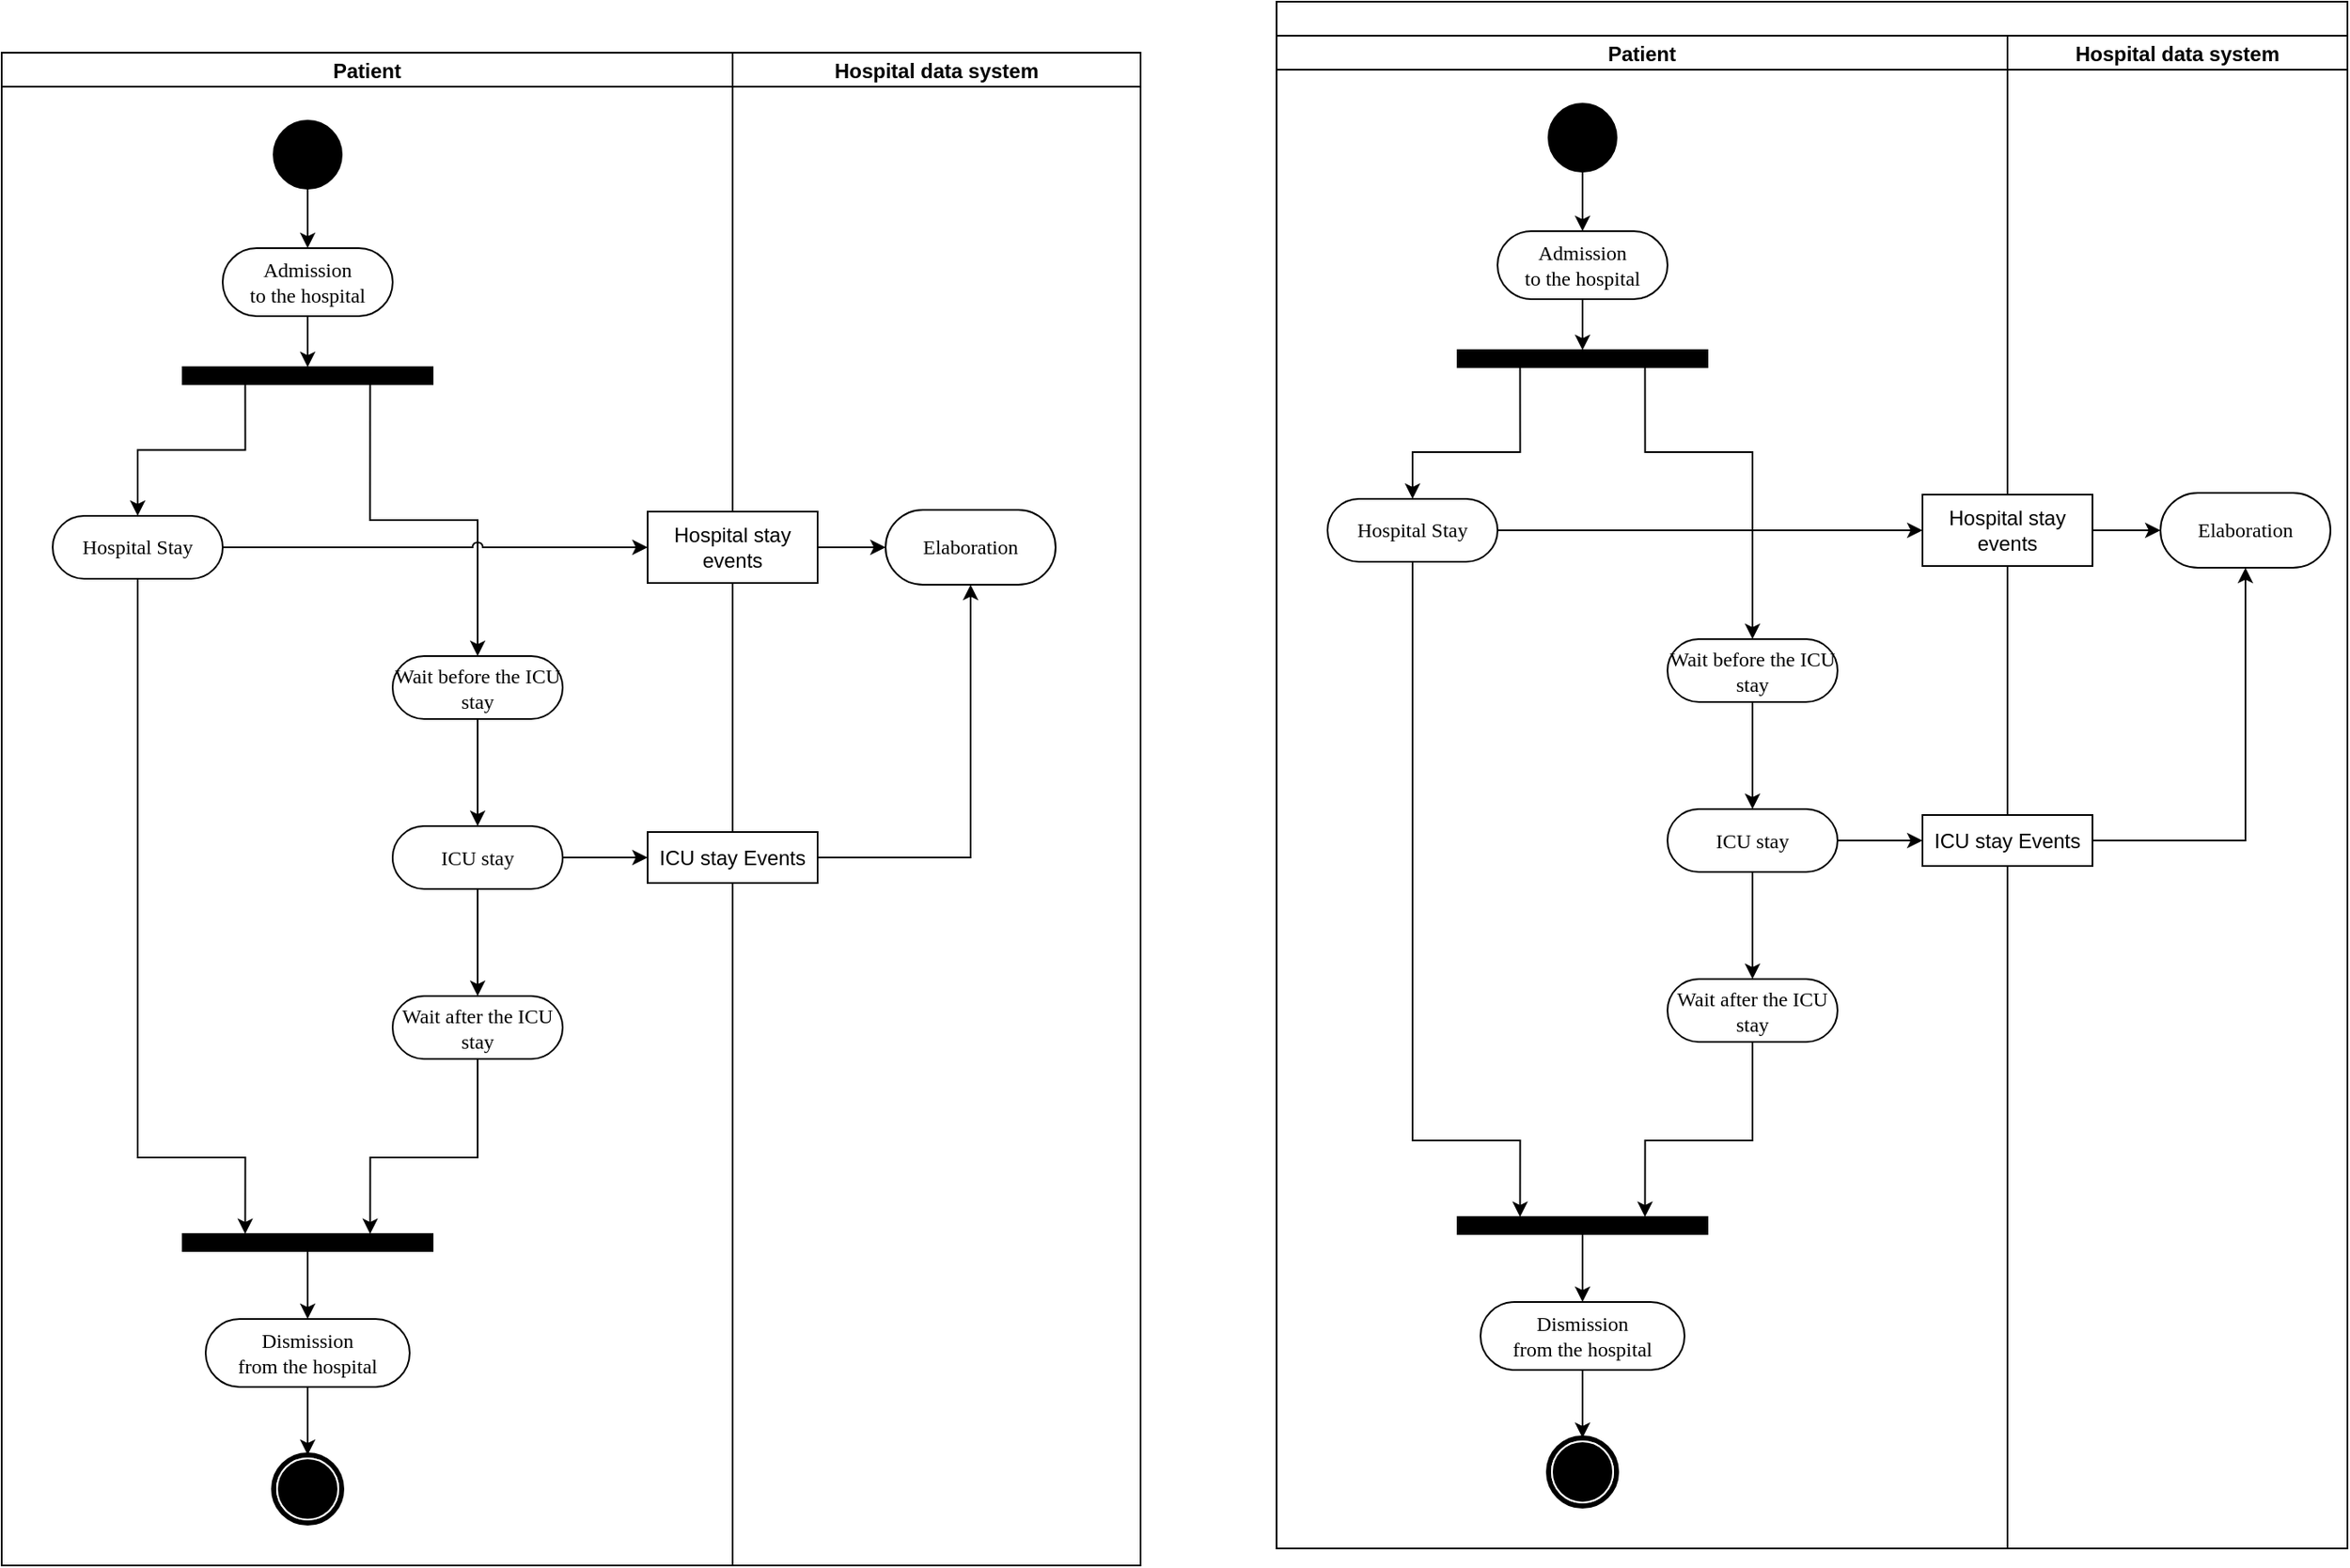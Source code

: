<mxfile version="20.3.7" type="device"><diagram name="Page-1" id="0783ab3e-0a74-02c8-0abd-f7b4e66b4bec"><mxGraphModel dx="1970" dy="1228" grid="1" gridSize="10" guides="1" tooltips="1" connect="1" arrows="1" fold="1" page="1" pageScale="1" pageWidth="850" pageHeight="1100" background="none" math="0" shadow="0"><root><mxCell id="0"/><mxCell id="1" parent="0"/><mxCell id="09W5mlIjO6XBk9wIHdSc-83" value="Patient" style="swimlane;startSize=20;" vertex="1" parent="1"><mxGeometry x="180" y="70" width="430" height="890" as="geometry"/></mxCell><mxCell id="09W5mlIjO6XBk9wIHdSc-84" value="Hospital Stay" style="rounded=1;whiteSpace=wrap;html=1;shadow=0;comic=0;labelBackgroundColor=none;strokeWidth=1;fontFamily=Verdana;fontSize=12;align=center;arcSize=50;" vertex="1" parent="09W5mlIjO6XBk9wIHdSc-83"><mxGeometry x="30" y="272.5" width="100" height="37" as="geometry"/></mxCell><mxCell id="09W5mlIjO6XBk9wIHdSc-85" value="Wait before the ICU stay" style="rounded=1;whiteSpace=wrap;html=1;shadow=0;comic=0;labelBackgroundColor=none;strokeWidth=1;fontFamily=Verdana;fontSize=12;align=center;arcSize=50;" vertex="1" parent="09W5mlIjO6XBk9wIHdSc-83"><mxGeometry x="230" y="355" width="100" height="37" as="geometry"/></mxCell><mxCell id="09W5mlIjO6XBk9wIHdSc-86" value="ICU stay" style="rounded=1;whiteSpace=wrap;html=1;shadow=0;comic=0;labelBackgroundColor=none;strokeWidth=1;fontFamily=Verdana;fontSize=12;align=center;arcSize=50;" vertex="1" parent="09W5mlIjO6XBk9wIHdSc-83"><mxGeometry x="230" y="455" width="100" height="37" as="geometry"/></mxCell><mxCell id="09W5mlIjO6XBk9wIHdSc-87" style="edgeStyle=orthogonalEdgeStyle;rounded=0;orthogonalLoop=1;jettySize=auto;html=1;" edge="1" parent="09W5mlIjO6XBk9wIHdSc-83" source="09W5mlIjO6XBk9wIHdSc-85" target="09W5mlIjO6XBk9wIHdSc-86"><mxGeometry relative="1" as="geometry"/></mxCell><mxCell id="09W5mlIjO6XBk9wIHdSc-88" value="Wait after the ICU stay" style="rounded=1;whiteSpace=wrap;html=1;shadow=0;comic=0;labelBackgroundColor=none;strokeWidth=1;fontFamily=Verdana;fontSize=12;align=center;arcSize=50;" vertex="1" parent="09W5mlIjO6XBk9wIHdSc-83"><mxGeometry x="230" y="555" width="100" height="37" as="geometry"/></mxCell><mxCell id="09W5mlIjO6XBk9wIHdSc-89" style="edgeStyle=orthogonalEdgeStyle;rounded=0;orthogonalLoop=1;jettySize=auto;html=1;" edge="1" parent="09W5mlIjO6XBk9wIHdSc-83" source="09W5mlIjO6XBk9wIHdSc-86" target="09W5mlIjO6XBk9wIHdSc-88"><mxGeometry relative="1" as="geometry"/></mxCell><mxCell id="09W5mlIjO6XBk9wIHdSc-90" value="" style="whiteSpace=wrap;html=1;rounded=0;shadow=0;comic=0;labelBackgroundColor=none;strokeWidth=1;fillColor=#000000;fontFamily=Verdana;fontSize=12;align=center;rotation=0;" vertex="1" parent="09W5mlIjO6XBk9wIHdSc-83"><mxGeometry x="106.5" y="695" width="147" height="10" as="geometry"/></mxCell><mxCell id="09W5mlIjO6XBk9wIHdSc-91" style="edgeStyle=orthogonalEdgeStyle;rounded=0;orthogonalLoop=1;jettySize=auto;html=1;entryX=0.75;entryY=0;entryDx=0;entryDy=0;" edge="1" parent="09W5mlIjO6XBk9wIHdSc-83" source="09W5mlIjO6XBk9wIHdSc-88" target="09W5mlIjO6XBk9wIHdSc-90"><mxGeometry relative="1" as="geometry"><Array as="points"><mxPoint x="280" y="650"/><mxPoint x="217" y="650"/></Array></mxGeometry></mxCell><mxCell id="09W5mlIjO6XBk9wIHdSc-92" value="" style="shape=mxgraph.bpmn.shape;html=1;verticalLabelPosition=bottom;labelBackgroundColor=#ffffff;verticalAlign=top;perimeter=ellipsePerimeter;outline=end;symbol=terminate;rounded=0;shadow=0;comic=0;strokeWidth=1;fontFamily=Verdana;fontSize=12;align=center;" vertex="1" parent="09W5mlIjO6XBk9wIHdSc-83"><mxGeometry x="160" y="825" width="40" height="40" as="geometry"/></mxCell><mxCell id="09W5mlIjO6XBk9wIHdSc-93" style="edgeStyle=orthogonalEdgeStyle;rounded=0;orthogonalLoop=1;jettySize=auto;html=1;" edge="1" parent="09W5mlIjO6XBk9wIHdSc-83" source="09W5mlIjO6XBk9wIHdSc-94" target="09W5mlIjO6XBk9wIHdSc-92"><mxGeometry relative="1" as="geometry"/></mxCell><mxCell id="09W5mlIjO6XBk9wIHdSc-94" value="Dismission &lt;br&gt;from the hospital" style="rounded=1;whiteSpace=wrap;html=1;shadow=0;comic=0;labelBackgroundColor=none;strokeWidth=1;fontFamily=Verdana;fontSize=12;align=center;arcSize=50;" vertex="1" parent="09W5mlIjO6XBk9wIHdSc-83"><mxGeometry x="120" y="745" width="120" height="40" as="geometry"/></mxCell><mxCell id="09W5mlIjO6XBk9wIHdSc-95" style="edgeStyle=orthogonalEdgeStyle;rounded=0;orthogonalLoop=1;jettySize=auto;html=1;entryX=0.25;entryY=0;entryDx=0;entryDy=0;" edge="1" parent="09W5mlIjO6XBk9wIHdSc-83" source="09W5mlIjO6XBk9wIHdSc-84" target="09W5mlIjO6XBk9wIHdSc-90"><mxGeometry relative="1" as="geometry"><mxPoint x="160" y="660" as="targetPoint"/><Array as="points"><mxPoint x="80" y="650"/><mxPoint x="143" y="650"/></Array></mxGeometry></mxCell><mxCell id="09W5mlIjO6XBk9wIHdSc-96" style="edgeStyle=orthogonalEdgeStyle;rounded=0;orthogonalLoop=1;jettySize=auto;html=1;" edge="1" parent="09W5mlIjO6XBk9wIHdSc-83" source="09W5mlIjO6XBk9wIHdSc-90" target="09W5mlIjO6XBk9wIHdSc-94"><mxGeometry relative="1" as="geometry"/></mxCell><mxCell id="09W5mlIjO6XBk9wIHdSc-102" style="edgeStyle=orthogonalEdgeStyle;rounded=0;orthogonalLoop=1;jettySize=auto;html=1;entryX=0.5;entryY=0;entryDx=0;entryDy=0;" edge="1" parent="09W5mlIjO6XBk9wIHdSc-83" source="09W5mlIjO6XBk9wIHdSc-97" target="09W5mlIjO6XBk9wIHdSc-101"><mxGeometry relative="1" as="geometry"/></mxCell><mxCell id="09W5mlIjO6XBk9wIHdSc-97" value="&lt;div&gt;Admission&lt;/div&gt;&lt;div&gt;to the hospital&lt;br&gt;&lt;/div&gt;" style="rounded=1;whiteSpace=wrap;html=1;shadow=0;comic=0;labelBackgroundColor=none;strokeWidth=1;fontFamily=Verdana;fontSize=12;align=center;arcSize=50;" vertex="1" parent="09W5mlIjO6XBk9wIHdSc-83"><mxGeometry x="130" y="115" width="100" height="40" as="geometry"/></mxCell><mxCell id="09W5mlIjO6XBk9wIHdSc-98" value="" style="ellipse;whiteSpace=wrap;html=1;rounded=0;shadow=0;comic=0;labelBackgroundColor=none;strokeWidth=1;fillColor=#000000;fontFamily=Verdana;fontSize=12;align=center;" vertex="1" parent="09W5mlIjO6XBk9wIHdSc-83"><mxGeometry x="160" y="40" width="40" height="40" as="geometry"/></mxCell><mxCell id="09W5mlIjO6XBk9wIHdSc-99" style="edgeStyle=orthogonalEdgeStyle;rounded=0;orthogonalLoop=1;jettySize=auto;html=1;" edge="1" parent="09W5mlIjO6XBk9wIHdSc-83" source="09W5mlIjO6XBk9wIHdSc-98" target="09W5mlIjO6XBk9wIHdSc-97"><mxGeometry relative="1" as="geometry"/></mxCell><mxCell id="09W5mlIjO6XBk9wIHdSc-103" style="edgeStyle=orthogonalEdgeStyle;rounded=0;orthogonalLoop=1;jettySize=auto;html=1;exitX=0.25;exitY=1;exitDx=0;exitDy=0;entryX=0.5;entryY=0;entryDx=0;entryDy=0;" edge="1" parent="09W5mlIjO6XBk9wIHdSc-83" source="09W5mlIjO6XBk9wIHdSc-101" target="09W5mlIjO6XBk9wIHdSc-84"><mxGeometry relative="1" as="geometry"/></mxCell><mxCell id="09W5mlIjO6XBk9wIHdSc-104" style="edgeStyle=orthogonalEdgeStyle;rounded=0;orthogonalLoop=1;jettySize=auto;html=1;exitX=0.75;exitY=1;exitDx=0;exitDy=0;jumpStyle=arc;" edge="1" parent="09W5mlIjO6XBk9wIHdSc-83" source="09W5mlIjO6XBk9wIHdSc-101" target="09W5mlIjO6XBk9wIHdSc-85"><mxGeometry relative="1" as="geometry"/></mxCell><mxCell id="09W5mlIjO6XBk9wIHdSc-101" value="" style="whiteSpace=wrap;html=1;rounded=0;shadow=0;comic=0;labelBackgroundColor=none;strokeWidth=1;fillColor=#000000;fontFamily=Verdana;fontSize=12;align=center;rotation=0;" vertex="1" parent="09W5mlIjO6XBk9wIHdSc-83"><mxGeometry x="106.5" y="185" width="147" height="10" as="geometry"/></mxCell><mxCell id="09W5mlIjO6XBk9wIHdSc-77" value="Hospital data system" style="swimlane;startSize=20;" vertex="1" parent="1"><mxGeometry x="610" y="70" width="240" height="890" as="geometry"/></mxCell><mxCell id="09W5mlIjO6XBk9wIHdSc-78" value="Elaboration" style="rounded=1;whiteSpace=wrap;html=1;shadow=0;comic=0;labelBackgroundColor=none;strokeWidth=1;fontFamily=Verdana;fontSize=12;align=center;arcSize=50;" vertex="1" parent="09W5mlIjO6XBk9wIHdSc-77"><mxGeometry x="90" y="269" width="100" height="44" as="geometry"/></mxCell><mxCell id="09W5mlIjO6XBk9wIHdSc-79" style="edgeStyle=orthogonalEdgeStyle;rounded=0;orthogonalLoop=1;jettySize=auto;html=1;endArrow=classic;endFill=1;" edge="1" parent="09W5mlIjO6XBk9wIHdSc-77" source="09W5mlIjO6XBk9wIHdSc-80" target="09W5mlIjO6XBk9wIHdSc-78"><mxGeometry relative="1" as="geometry"><mxPoint x="230.059" y="312" as="targetPoint"/></mxGeometry></mxCell><mxCell id="09W5mlIjO6XBk9wIHdSc-81" style="edgeStyle=orthogonalEdgeStyle;rounded=0;orthogonalLoop=1;jettySize=auto;html=1;endArrow=classic;endFill=1;" edge="1" parent="09W5mlIjO6XBk9wIHdSc-77" source="09W5mlIjO6XBk9wIHdSc-82" target="09W5mlIjO6XBk9wIHdSc-78"><mxGeometry relative="1" as="geometry"><Array as="points"><mxPoint x="90" y="292"/><mxPoint x="90" y="290"/></Array></mxGeometry></mxCell><mxCell id="09W5mlIjO6XBk9wIHdSc-80" value="ICU stay Events" style="rounded=0;whiteSpace=wrap;html=1;" vertex="1" parent="09W5mlIjO6XBk9wIHdSc-77"><mxGeometry x="-50" y="458.5" width="100" height="30" as="geometry"/></mxCell><mxCell id="09W5mlIjO6XBk9wIHdSc-82" value="Hospital stay events" style="rounded=0;whiteSpace=wrap;html=1;" vertex="1" parent="09W5mlIjO6XBk9wIHdSc-77"><mxGeometry x="-50" y="270" width="100" height="42" as="geometry"/></mxCell><mxCell id="Jz8HPyEA9Hd1BaBrePGz-91" value="" style="swimlane;childLayout=stackLayout;resizeParent=1;resizeParentMax=0;startSize=20;fillColor=none;swimlaneFillColor=none;" parent="1" vertex="1"><mxGeometry x="930" y="40" width="630" height="910" as="geometry"/></mxCell><mxCell id="Jz8HPyEA9Hd1BaBrePGz-96" value="Patient" style="swimlane;startSize=20;" parent="Jz8HPyEA9Hd1BaBrePGz-91" vertex="1"><mxGeometry y="20" width="430" height="890" as="geometry"/></mxCell><mxCell id="Jz8HPyEA9Hd1BaBrePGz-12" value="Hospital Stay" style="rounded=1;whiteSpace=wrap;html=1;shadow=0;comic=0;labelBackgroundColor=none;strokeWidth=1;fontFamily=Verdana;fontSize=12;align=center;arcSize=50;" parent="Jz8HPyEA9Hd1BaBrePGz-96" vertex="1"><mxGeometry x="30" y="272.5" width="100" height="37" as="geometry"/></mxCell><mxCell id="Jz8HPyEA9Hd1BaBrePGz-6" value="Wait before the ICU stay" style="rounded=1;whiteSpace=wrap;html=1;shadow=0;comic=0;labelBackgroundColor=none;strokeWidth=1;fontFamily=Verdana;fontSize=12;align=center;arcSize=50;" parent="Jz8HPyEA9Hd1BaBrePGz-96" vertex="1"><mxGeometry x="230" y="355" width="100" height="37" as="geometry"/></mxCell><mxCell id="Jz8HPyEA9Hd1BaBrePGz-7" value="ICU stay" style="rounded=1;whiteSpace=wrap;html=1;shadow=0;comic=0;labelBackgroundColor=none;strokeWidth=1;fontFamily=Verdana;fontSize=12;align=center;arcSize=50;" parent="Jz8HPyEA9Hd1BaBrePGz-96" vertex="1"><mxGeometry x="230" y="455" width="100" height="37" as="geometry"/></mxCell><mxCell id="Jz8HPyEA9Hd1BaBrePGz-9" style="edgeStyle=orthogonalEdgeStyle;rounded=0;orthogonalLoop=1;jettySize=auto;html=1;" parent="Jz8HPyEA9Hd1BaBrePGz-96" source="Jz8HPyEA9Hd1BaBrePGz-6" target="Jz8HPyEA9Hd1BaBrePGz-7" edge="1"><mxGeometry relative="1" as="geometry"/></mxCell><mxCell id="Jz8HPyEA9Hd1BaBrePGz-8" value="Wait after the ICU stay" style="rounded=1;whiteSpace=wrap;html=1;shadow=0;comic=0;labelBackgroundColor=none;strokeWidth=1;fontFamily=Verdana;fontSize=12;align=center;arcSize=50;" parent="Jz8HPyEA9Hd1BaBrePGz-96" vertex="1"><mxGeometry x="230" y="555" width="100" height="37" as="geometry"/></mxCell><mxCell id="Jz8HPyEA9Hd1BaBrePGz-10" style="edgeStyle=orthogonalEdgeStyle;rounded=0;orthogonalLoop=1;jettySize=auto;html=1;" parent="Jz8HPyEA9Hd1BaBrePGz-96" source="Jz8HPyEA9Hd1BaBrePGz-7" target="Jz8HPyEA9Hd1BaBrePGz-8" edge="1"><mxGeometry relative="1" as="geometry"/></mxCell><mxCell id="Jz8HPyEA9Hd1BaBrePGz-14" value="" style="whiteSpace=wrap;html=1;rounded=0;shadow=0;comic=0;labelBackgroundColor=none;strokeWidth=1;fillColor=#000000;fontFamily=Verdana;fontSize=12;align=center;rotation=0;" parent="Jz8HPyEA9Hd1BaBrePGz-96" vertex="1"><mxGeometry x="106.5" y="695" width="147" height="10" as="geometry"/></mxCell><mxCell id="Jz8HPyEA9Hd1BaBrePGz-15" style="edgeStyle=orthogonalEdgeStyle;rounded=0;orthogonalLoop=1;jettySize=auto;html=1;entryX=0.75;entryY=0;entryDx=0;entryDy=0;" parent="Jz8HPyEA9Hd1BaBrePGz-96" source="Jz8HPyEA9Hd1BaBrePGz-8" target="Jz8HPyEA9Hd1BaBrePGz-14" edge="1"><mxGeometry relative="1" as="geometry"><Array as="points"><mxPoint x="280" y="650"/><mxPoint x="217" y="650"/></Array></mxGeometry></mxCell><mxCell id="Jz8HPyEA9Hd1BaBrePGz-17" value="" style="shape=mxgraph.bpmn.shape;html=1;verticalLabelPosition=bottom;labelBackgroundColor=#ffffff;verticalAlign=top;perimeter=ellipsePerimeter;outline=end;symbol=terminate;rounded=0;shadow=0;comic=0;strokeWidth=1;fontFamily=Verdana;fontSize=12;align=center;" parent="Jz8HPyEA9Hd1BaBrePGz-96" vertex="1"><mxGeometry x="160" y="825" width="40" height="40" as="geometry"/></mxCell><mxCell id="Jz8HPyEA9Hd1BaBrePGz-20" style="edgeStyle=orthogonalEdgeStyle;rounded=0;orthogonalLoop=1;jettySize=auto;html=1;" parent="Jz8HPyEA9Hd1BaBrePGz-96" source="Jz8HPyEA9Hd1BaBrePGz-18" target="Jz8HPyEA9Hd1BaBrePGz-17" edge="1"><mxGeometry relative="1" as="geometry"/></mxCell><mxCell id="Jz8HPyEA9Hd1BaBrePGz-18" value="Dismission &lt;br&gt;from the hospital" style="rounded=1;whiteSpace=wrap;html=1;shadow=0;comic=0;labelBackgroundColor=none;strokeWidth=1;fontFamily=Verdana;fontSize=12;align=center;arcSize=50;" parent="Jz8HPyEA9Hd1BaBrePGz-96" vertex="1"><mxGeometry x="120" y="745" width="120" height="40" as="geometry"/></mxCell><mxCell id="Jz8HPyEA9Hd1BaBrePGz-16" style="edgeStyle=orthogonalEdgeStyle;rounded=0;orthogonalLoop=1;jettySize=auto;html=1;entryX=0.25;entryY=0;entryDx=0;entryDy=0;" parent="Jz8HPyEA9Hd1BaBrePGz-96" source="Jz8HPyEA9Hd1BaBrePGz-12" target="Jz8HPyEA9Hd1BaBrePGz-14" edge="1"><mxGeometry relative="1" as="geometry"><mxPoint x="160" y="660" as="targetPoint"/><Array as="points"><mxPoint x="80" y="650"/><mxPoint x="143" y="650"/></Array></mxGeometry></mxCell><mxCell id="Jz8HPyEA9Hd1BaBrePGz-19" style="edgeStyle=orthogonalEdgeStyle;rounded=0;orthogonalLoop=1;jettySize=auto;html=1;" parent="Jz8HPyEA9Hd1BaBrePGz-96" source="Jz8HPyEA9Hd1BaBrePGz-14" target="Jz8HPyEA9Hd1BaBrePGz-18" edge="1"><mxGeometry relative="1" as="geometry"/></mxCell><mxCell id="Jz8HPyEA9Hd1BaBrePGz-2" value="&lt;div&gt;Admission&lt;/div&gt;&lt;div&gt;to the hospital&lt;br&gt;&lt;/div&gt;" style="rounded=1;whiteSpace=wrap;html=1;shadow=0;comic=0;labelBackgroundColor=none;strokeWidth=1;fontFamily=Verdana;fontSize=12;align=center;arcSize=50;" parent="Jz8HPyEA9Hd1BaBrePGz-96" vertex="1"><mxGeometry x="130" y="115" width="100" height="40" as="geometry"/></mxCell><mxCell id="Jz8HPyEA9Hd1BaBrePGz-1" value="" style="ellipse;whiteSpace=wrap;html=1;rounded=0;shadow=0;comic=0;labelBackgroundColor=none;strokeWidth=1;fillColor=#000000;fontFamily=Verdana;fontSize=12;align=center;" parent="Jz8HPyEA9Hd1BaBrePGz-96" vertex="1"><mxGeometry x="160" y="40" width="40" height="40" as="geometry"/></mxCell><mxCell id="Jz8HPyEA9Hd1BaBrePGz-3" style="edgeStyle=orthogonalEdgeStyle;rounded=0;orthogonalLoop=1;jettySize=auto;html=1;" parent="Jz8HPyEA9Hd1BaBrePGz-96" source="Jz8HPyEA9Hd1BaBrePGz-1" target="Jz8HPyEA9Hd1BaBrePGz-2" edge="1"><mxGeometry relative="1" as="geometry"/></mxCell><mxCell id="Jz8HPyEA9Hd1BaBrePGz-92" value="Hospital data system" style="swimlane;startSize=20;" parent="Jz8HPyEA9Hd1BaBrePGz-91" vertex="1"><mxGeometry x="430" y="20" width="200" height="890" as="geometry"/></mxCell><mxCell id="Jz8HPyEA9Hd1BaBrePGz-100" value="Elaboration" style="rounded=1;whiteSpace=wrap;html=1;shadow=0;comic=0;labelBackgroundColor=none;strokeWidth=1;fontFamily=Verdana;fontSize=12;align=center;arcSize=50;" parent="Jz8HPyEA9Hd1BaBrePGz-92" vertex="1"><mxGeometry x="90" y="269" width="100" height="44" as="geometry"/></mxCell><mxCell id="Jz8HPyEA9Hd1BaBrePGz-105" style="edgeStyle=orthogonalEdgeStyle;rounded=0;orthogonalLoop=1;jettySize=auto;html=1;endArrow=classic;endFill=1;" parent="Jz8HPyEA9Hd1BaBrePGz-92" source="Jz8HPyEA9Hd1BaBrePGz-104" target="Jz8HPyEA9Hd1BaBrePGz-100" edge="1"><mxGeometry relative="1" as="geometry"><mxPoint x="230.059" y="312" as="targetPoint"/></mxGeometry></mxCell><mxCell id="Jz8HPyEA9Hd1BaBrePGz-104" value="ICU stay Events" style="rounded=0;whiteSpace=wrap;html=1;" parent="Jz8HPyEA9Hd1BaBrePGz-92" vertex="1"><mxGeometry x="-50" y="458.5" width="100" height="30" as="geometry"/></mxCell><mxCell id="Jz8HPyEA9Hd1BaBrePGz-111" style="edgeStyle=orthogonalEdgeStyle;rounded=0;orthogonalLoop=1;jettySize=auto;html=1;endArrow=classic;endFill=1;" parent="Jz8HPyEA9Hd1BaBrePGz-92" source="Jz8HPyEA9Hd1BaBrePGz-109" target="Jz8HPyEA9Hd1BaBrePGz-100" edge="1"><mxGeometry relative="1" as="geometry"><Array as="points"><mxPoint x="90" y="292"/><mxPoint x="90" y="290"/></Array></mxGeometry></mxCell><mxCell id="Jz8HPyEA9Hd1BaBrePGz-109" value="Hospital stay events" style="rounded=0;whiteSpace=wrap;html=1;" parent="Jz8HPyEA9Hd1BaBrePGz-92" vertex="1"><mxGeometry x="-50" y="270" width="100" height="42" as="geometry"/></mxCell><mxCell id="Jz8HPyEA9Hd1BaBrePGz-110" style="edgeStyle=orthogonalEdgeStyle;rounded=0;orthogonalLoop=1;jettySize=auto;html=1;endArrow=classic;endFill=1;jumpStyle=arc;" parent="Jz8HPyEA9Hd1BaBrePGz-91" source="Jz8HPyEA9Hd1BaBrePGz-12" target="Jz8HPyEA9Hd1BaBrePGz-109" edge="1"><mxGeometry relative="1" as="geometry"/></mxCell><mxCell id="Jz8HPyEA9Hd1BaBrePGz-112" style="edgeStyle=orthogonalEdgeStyle;rounded=0;orthogonalLoop=1;jettySize=auto;html=1;endArrow=classic;endFill=1;" parent="Jz8HPyEA9Hd1BaBrePGz-91" source="Jz8HPyEA9Hd1BaBrePGz-7" target="Jz8HPyEA9Hd1BaBrePGz-104" edge="1"><mxGeometry relative="1" as="geometry"/></mxCell><mxCell id="Jz8HPyEA9Hd1BaBrePGz-5" style="edgeStyle=orthogonalEdgeStyle;rounded=0;orthogonalLoop=1;jettySize=auto;html=1;entryX=0.5;entryY=0;entryDx=0;entryDy=0;" parent="1" source="Jz8HPyEA9Hd1BaBrePGz-2" target="Jz8HPyEA9Hd1BaBrePGz-4" edge="1"><mxGeometry relative="1" as="geometry"/></mxCell><mxCell id="Jz8HPyEA9Hd1BaBrePGz-11" style="edgeStyle=orthogonalEdgeStyle;rounded=0;orthogonalLoop=1;jettySize=auto;html=1;exitX=0.75;exitY=1;exitDx=0;exitDy=0;" parent="1" source="Jz8HPyEA9Hd1BaBrePGz-4" target="Jz8HPyEA9Hd1BaBrePGz-6" edge="1"><mxGeometry relative="1" as="geometry"><mxPoint x="1130" y="295" as="sourcePoint"/><Array as="points"><mxPoint x="1147" y="305"/><mxPoint x="1210" y="305"/></Array></mxGeometry></mxCell><mxCell id="Jz8HPyEA9Hd1BaBrePGz-13" style="edgeStyle=orthogonalEdgeStyle;rounded=0;orthogonalLoop=1;jettySize=auto;html=1;exitX=0.25;exitY=1;exitDx=0;exitDy=0;" parent="1" source="Jz8HPyEA9Hd1BaBrePGz-4" target="Jz8HPyEA9Hd1BaBrePGz-12" edge="1"><mxGeometry relative="1" as="geometry"><mxPoint x="1090" y="315" as="sourcePoint"/><Array as="points"><mxPoint x="1073" y="305"/><mxPoint x="1010" y="305"/></Array></mxGeometry></mxCell><mxCell id="Jz8HPyEA9Hd1BaBrePGz-4" value="" style="whiteSpace=wrap;html=1;rounded=0;shadow=0;comic=0;labelBackgroundColor=none;strokeWidth=1;fillColor=#000000;fontFamily=Verdana;fontSize=12;align=center;rotation=0;" parent="1" vertex="1"><mxGeometry x="1036.5" y="245" width="147" height="10" as="geometry"/></mxCell><mxCell id="09W5mlIjO6XBk9wIHdSc-100" style="edgeStyle=orthogonalEdgeStyle;rounded=0;orthogonalLoop=1;jettySize=auto;html=1;jumpStyle=arc;" edge="1" parent="1" source="09W5mlIjO6XBk9wIHdSc-84" target="09W5mlIjO6XBk9wIHdSc-82"><mxGeometry relative="1" as="geometry"/></mxCell><mxCell id="09W5mlIjO6XBk9wIHdSc-105" style="edgeStyle=orthogonalEdgeStyle;rounded=0;jumpStyle=arc;orthogonalLoop=1;jettySize=auto;html=1;" edge="1" parent="1" source="09W5mlIjO6XBk9wIHdSc-86" target="09W5mlIjO6XBk9wIHdSc-80"><mxGeometry relative="1" as="geometry"/></mxCell></root></mxGraphModel></diagram></mxfile>